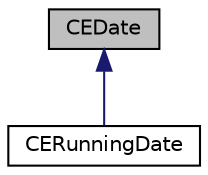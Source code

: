 digraph "CEDate"
{
  edge [fontname="Helvetica",fontsize="10",labelfontname="Helvetica",labelfontsize="10"];
  node [fontname="Helvetica",fontsize="10",shape=record];
  Node0 [label="CEDate",height=0.2,width=0.4,color="black", fillcolor="grey75", style="filled", fontcolor="black"];
  Node0 -> Node1 [dir="back",color="midnightblue",fontsize="10",style="solid",fontname="Helvetica"];
  Node1 [label="CERunningDate",height=0.2,width=0.4,color="black", fillcolor="white", style="filled",URL="$classCERunningDate.html",tooltip="This class represents a date object that always represents the current instantaneous date..."];
}
